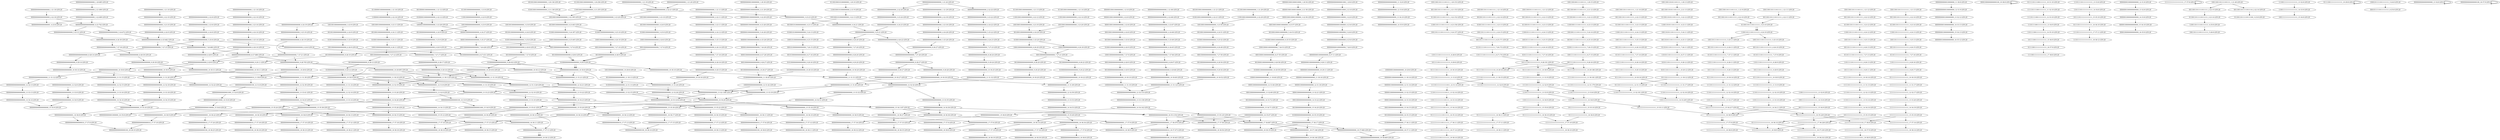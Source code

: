 digraph G {
    "00010000000000000000_7-27:8-LEN:20" -> "00100000000000000000_8-28:8-LEN:20";
    "00000000000000000000_12-33:8-LEN:20" -> "00000000000000000000_13-34:10-LEN:20";
    "00000000000000000000_14-34:23-LEN:20" -> "00000000000000000000_15-35:22-LEN:20";
    "10111111111111111111_15-35:15-LEN:20" -> "01111111111111111111_16-36:14-LEN:20";
    "01100100000000000000_1-21:8-LEN:20" -> "11001000000000000000_2-22:9-LEN:20";
    "11111111111111111111_14-34:19-LEN:20" -> "11111111111111111111_15-35:19-LEN:20";
    "00000000000000000000_1-21:18-LEN:20" -> "00000000000000000000_2-22:18-LEN:20";
    "00000000000000000000_15-35:125-LEN:20" -> "00000000000000000000_17-37:56-LEN:20";
    "00000000000000000000_15-35:125-LEN:20" -> "00000000000000000001_17-36:476-LEN:20";
    "00000000000000000000_15-35:125-LEN:20" -> "00000000000000000000_17-36:807-LEN:20";
    "00000000000000000000_6-26:65-LEN:20" -> "00000000000000000000_7-27:66-LEN:20";
    "00000000001000000000_13-32:12-LEN:20" -> "00000000010000000000_14-33:13-LEN:20";
    "00001000000000000100_19-38:8-LEN:20" -> "00001000000000000100_19-38:8-LEN:20";
    "10011111111111111111_14-33:8-LEN:20" -> "00111111111111111111_15-34:9-LEN:20";
    "00000000000000000000_13-33:9-LEN:20" -> "00000000000000000000_14-34:9-LEN:20";
    "00000000000000000001_16-36:8-LEN:20" -> "00000000000000000010_17-37:9-LEN:20";
    "01000100000000000000_5-25:52-LEN:20" -> "10001000000000000000_6-26:49-LEN:20";
    "11000001000000000000_2-22:16-LEN:20" -> "10000010000000000000_3-23:28-LEN:20";
    "00000000000000000000_12-32:32-LEN:20" -> "00000000000000000000_13-33:32-LEN:20";
    "00000000000000000001_16-36:9-LEN:20" -> "00000000000000000010_17-37:10-LEN:20";
    "10000000000000000000_10-30:10-LEN:20" -> "00000000000000000000_11-31:31-LEN:20";
    "01111101111111111111_10-30:10-LEN:20" -> "11111011111111111111_11-31:8-LEN:20";
    "00000000000000000000_2-22:21-LEN:20" -> "00000000000000000000_3-23:23-LEN:20";
    "10000000000000000000_10-29:434-LEN:20" -> "00000000000000000000_11-30:1125-LEN:20";
    "10000000000000000000_10-29:434-LEN:20" -> "00000000000000000000_11-31:19-LEN:20";
    "00100000000000000000_8-28:8-LEN:20" -> "01000000000000000000_9-29:9-LEN:20";
    "00000000000000000000_6-26:23-LEN:20" -> "00000000000000000000_7-27:23-LEN:20";
    "00000100010000100000_2-21:56-LEN:20" -> "00001000100001000000_3-22:56-LEN:20";
    "01101111011111111111_7-27:14-LEN:20" -> "11011110111111111111_8-28:14-LEN:20";
    "00000000000000000000_14-34:31-LEN:20" -> "00000000000000000000_15-35:30-LEN:20";
    "00000000000000000010_17-37:13-LEN:20" -> "00000000000000000100_18-38:14-LEN:20";
    "01111101111111111110_10-29:16-LEN:20" -> "11111011111111111101_11-30:15-LEN:20";
    "11110111100111111111_12-33:10-LEN:20" -> "11101111001111111111_13-34:9-LEN:20";
    "01000100000000000000_5-25:10-LEN:20" -> "10001000000000000000_6-26:10-LEN:20";
    "00000000000000000000_5-25:21-LEN:20" -> "00000000000000000000_6-26:20-LEN:20";
    "11001101111011111111_4-24:13-LEN:20" -> "10011011110111111111_5-25:13-LEN:20";
    "01100100111110111111_3-22:12-LEN:20" -> "11001001111101111111_4-23:13-LEN:20";
    "00000000000000000000_17-37:12-LEN:20" -> "00000000000000000000_18-38:13-LEN:20";
    "00000000000010000000_11-30:8-LEN:20" -> "00000000000100000000_12-31:9-LEN:20";
    "00000010001000010000_1-20:54-LEN:20" -> "00000100010000100000_2-21:56-LEN:20";
    "00000000000000000010_17-37:12-LEN:20" -> "00000000000000000100_18-38:11-LEN:20";
    "00000000000000000000_6-26:22-LEN:20" -> "00000000000000000000_7-27:26-LEN:20";
    "00000000000000000000_4-23:702-LEN:20" -> "00000000000000000000_5-24:672-LEN:20";
    "00000000000000000000_4-23:702-LEN:20" -> "00000000000000000000_5-25:31-LEN:20";
    "01000101000000000000_5-24:13-LEN:20" -> "10001010000000000000_6-25:15-LEN:20";
    "00000000000000000000_13-34:10-LEN:20" -> "00000000000000000000_14-35:9-LEN:20";
    "00000000000000000100_12-31:8-LEN:20" -> "00000000000000001000_13-32:8-LEN:20";
    "01001000000000000000_5-25:9-LEN:20" -> "10010000000000000000_6-26:9-LEN:20";
    "10001000010000000000_7-26:53-LEN:20" -> "00010000100000000000_8-27:55-LEN:20";
    "00000000000000000000_5-25:21-LEN:20" -> "00000000000000000000_6-26:22-LEN:20";
    "00000000000000000000_10-30:69-LEN:20" -> "00000000000000000000_11-31:123-LEN:20";
    "10011001101111101111_1-20:153-LEN:20" -> "00110011011111011111_2-21:153-LEN:20";
    "11101111111111110111_13-32:14-LEN:20" -> "11011111111111101111_14-33:14-LEN:20";
    "01111101111111111111_10-30:9-LEN:20" -> "11111011111111111111_11-31:9-LEN:20";
    "10001000000000000000_6-26:49-LEN:20" -> "00010000000000000000_7-27:50-LEN:20";
    "00000000000000100000_3-22:8-LEN:20" -> "00000000000001000000_4-23:8-LEN:20";
    "10000000000000000000_10-30:9-LEN:20" -> "00000000000000000000_12-32:19-LEN:20";
    "10000000000000000000_10-30:9-LEN:20" -> "00000000000000000000_12-31:1120-LEN:20";
    "10000000000000000000_10-30:9-LEN:20" -> "00000000000000000001_12-31:8-LEN:20";
    "00000000000000000000_15-35:38-LEN:20" -> "00000000000000000000_16-36:15-LEN:20";
    "00000000000000000000_15-35:38-LEN:20" -> "00000000000000000001_16-36:22-LEN:20";
    "00100111110111111111_6-25:14-LEN:20" -> "01001111101111111111_7-26:15-LEN:20";
    "10000000100000000000_10-29:8-LEN:20" -> "00000001000000000000_11-30:14-LEN:20";
    "11101111111111111111_12-32:10-LEN:20" -> "11011111111111111111_13-33:10-LEN:20";
    "00000000000000000000_6-26:30-LEN:20" -> "00000000000000000000_7-27:30-LEN:20";
    "00000000000000000000_2-22:30-LEN:20" -> "00000000000000000000_3-23:30-LEN:20";
    "00000000000000000000_16-36:12-LEN:20" -> "00000000000000000000_17-37:11-LEN:20";
    "10011011111011111111_5-25:13-LEN:20" -> "00110111110111111111_6-26:13-LEN:20";
    "10111101111111111111_15-35:10-LEN:20" -> "01111011111111111111_16-36:10-LEN:20";
    "11011111111111111111_14-33:205-LEN:20" -> "10111111111111111111_15-34:217-LEN:20";
    "11011111011111111111_8-28:8-LEN:20" -> "10111110111111111111_9-29:8-LEN:20";
    "01000000000000000000_15-34:71-LEN:20" -> "10000000000000000000_16-35:67-LEN:20";
    "00000000000000000000_14-33:1214-LEN:20" -> "00000000000000000000_15-34:1187-LEN:20";
    "00000000000000000000_14-33:1214-LEN:20" -> "00000000000000000000_15-35:41-LEN:20";
    "00000000100000000000_9-28:11-LEN:20" -> "00000001000000000000_10-29:11-LEN:20";
    "00000000000000000000_10-30:16-LEN:20" -> "00000000000000000000_11-31:24-LEN:20";
    "01000000000000000000_11-30:45-LEN:20" -> "10000000000000000000_12-31:42-LEN:20";
    "00000000000000000000_8-28:24-LEN:20" -> "00000000000000000000_9-29:24-LEN:20";
    "00000000000000000000_3-22:689-LEN:20" -> "00000000000000000000_4-23:702-LEN:20";
    "00000000000000000000_3-22:689-LEN:20" -> "00000000000000000001_4-23:8-LEN:20";
    "00100000000000000000_11-30:13-LEN:20" -> "01000000000000000000_12-31:13-LEN:20";
    "00010100000000000000_7-26:15-LEN:20" -> "00101000000000000000_8-27:16-LEN:20";
    "10000000000000000000_10-30:9-LEN:20" -> "00000000000000000000_11-31:14-LEN:20";
    "00010000000000000000_7-27:50-LEN:20" -> "00100000000000000000_8-28:54-LEN:20";
    "00000100010000000000_2-22:8-LEN:20" -> "00001000100000000000_3-23:8-LEN:20";
    "00000000100000000000_4-23:28-LEN:20" -> "00000001000000000000_5-24:28-LEN:20";
    "00000000000000010000_14-33:8-LEN:20" -> "00000000000000100000_15-34:8-LEN:20";
    "00000000000000000000_10-30:8-LEN:20" -> "00000000000000000000_11-31:12-LEN:20";
    "10010001000000000000_3-23:19-LEN:20" -> "00100010000000000000_4-24:20-LEN:20";
    "00110111111111111111_6-26:15-LEN:20" -> "01101111111111111111_7-27:16-LEN:20";
    "11111111111111111111_17-37:10-LEN:20" -> "11111111111111111111_18-38:10-LEN:20";
    "01111001111111111111_16-37:9-LEN:20" -> "11110011111111111111_17-38:8-LEN:20";
    "01001101111101111111_3-23:13-LEN:20" -> "10011011111011111111_4-24:15-LEN:20";
    "10000000000000000000_10-30:52-LEN:20" -> "00000000000000000000_11-31:123-LEN:20";
    "10111110111111111111_9-28:191-LEN:20" -> "01111101111111111110_10-29:16-LEN:20";
    "10111110111111111111_9-28:191-LEN:20" -> "01111101111111111111_10-29:186-LEN:20";
    "10111110111111111111_9-28:191-LEN:20" -> "01111101111111111111_10-30:9-LEN:20";
    "00000000000000000010_17-37:8-LEN:20" -> "00000000000000000100_18-38:8-LEN:20";
    "00000000000000000000_13-33:16-LEN:20" -> "00000000000000000000_14-34:16-LEN:20";
    "00000000000000000001_15-36:8-LEN:20" -> "00000000000000000010_17-37:33-LEN:20";
    "00000000000000000000_15-35:24-LEN:20" -> "00000000000000000001_16-36:9-LEN:20";
    "00000000000000000000_15-35:24-LEN:20" -> "00000000000000000000_16-36:13-LEN:20";
    "11011111111111111111_8-28:16-LEN:20" -> "10111111111111111111_9-29:17-LEN:20";
    "00000000000000000000_5-24:672-LEN:20" -> "00000000000000000000_6-25:682-LEN:20";
    "10111111111111111111_15-35:11-LEN:20" -> "01111111111111111111_16-36:9-LEN:20";
    "00000000000000000000_5-25:69-LEN:20" -> "00000000000000000000_6-26:65-LEN:20";
    "00000001000000000000_10-29:11-LEN:20" -> "00000010000000000000_11-30:16-LEN:20";
    "00000000000000000000_9-29:15-LEN:20" -> "00000000000000000000_10-30:16-LEN:20";
    "00000000000000000000_10-30:8-LEN:20" -> "00000000000000000000_11-31:15-LEN:20";
    "00000000000000000000_8-28:20-LEN:20" -> "00000000000000000000_9-29:20-LEN:20";
    "11111111111101111111_17-36:11-LEN:20" -> "11111111111011111111_18-37:14-LEN:20";
    "00100010000000000000_4-24:11-LEN:20" -> "01000100000000000000_5-25:11-LEN:20";
    "00000000000000000000_13-33:23-LEN:20" -> "00000000000000000000_14-34:26-LEN:20";
    "01001000000000000000_5-25:8-LEN:20" -> "10010000000000000000_6-26:8-LEN:20";
    "01000000000000000000_12-31:13-LEN:20" -> "10000000000000000000_13-32:15-LEN:20";
    "10111101111111111111_9-29:13-LEN:20" -> "01111011111111111111_10-30:14-LEN:20";
    "00100001000000000000_9-28:58-LEN:20" -> "01000010000000000000_10-29:59-LEN:20";
    "00000000000000000000_2-22:24-LEN:20" -> "00000000000000000000_3-23:24-LEN:20";
    "00000000010000000000_14-33:13-LEN:20" -> "00000000100000000000_15-34:13-LEN:20";
    "00110111101111111111_6-26:11-LEN:20" -> "01101111011111111111_7-27:11-LEN:20";
    "11110111111111111111_17-37:11-LEN:20" -> "11101111111111111111_18-38:12-LEN:20";
    "00000000000000000000_4-24:12-LEN:20" -> "00000000000000000000_5-25:13-LEN:20";
    "00000000000000000000_1-21:19-LEN:20" -> "00000000000000000000_2-22:21-LEN:20";
    "00000000000000000010_17-37:33-LEN:20" -> "00000000000000000100_18-38:35-LEN:20";
    "00000010000000000000_11-30:16-LEN:20" -> "00000100000000000000_12-31:18-LEN:20";
    "00000000000000000000_16-36:10-LEN:20" -> "00000000000000000000_17-37:12-LEN:20";
    "11010111011111111111_8-27:11-LEN:20" -> "10101110111111111111_9-28:12-LEN:20";
    "01111011111111111111_10-30:9-LEN:20" -> "11110111111111111111_11-31:9-LEN:20";
    "00110011011111011111_2-22:12-LEN:20" -> "01100110111110111111_3-23:12-LEN:20";
    "11011111111111111111_13-33:17-LEN:20" -> "10111111111111111111_15-34:217-LEN:20";
    "11001001111101111111_4-23:13-LEN:20" -> "10010011111011111111_5-24:14-LEN:20";
    "00000000000000000000_2-22:21-LEN:20" -> "00000000000000000000_3-23:20-LEN:20";
    "00010000000000000000_7-26:428-LEN:20" -> "00100000000000000000_8-28:10-LEN:20";
    "00010000000000000000_7-26:428-LEN:20" -> "00100000000000000000_8-27:431-LEN:20";
    "00000000000000000000_15-35:26-LEN:20" -> "00000000000000000000_16-36:15-LEN:20";
    "00000000000000000000_1-21:29-LEN:20" -> "00000000000000000000_2-22:30-LEN:20";
    "10010001000000000000_3-23:10-LEN:20" -> "00100010000000000000_4-24:9-LEN:20";
    "00000000000100000000_6-25:8-LEN:20" -> "00000000001000000000_7-26:9-LEN:20";
    "00010000000000000000_13-32:69-LEN:20" -> "00100000000000000000_14-33:72-LEN:20";
    "00101000000000000000_8-27:16-LEN:20" -> "01010000000000000000_9-28:16-LEN:20";
    "00000000000000000000_3-23:20-LEN:20" -> "00000000000000000000_4-24:19-LEN:20";
    "00000000000000000001_16-36:18-LEN:20" -> "00000000000000000010_17-37:18-LEN:20";
    "00000000000000000000_8-28:27-LEN:20" -> "00000000000000000000_9-29:28-LEN:20";
    "00000000000000000000_6-26:16-LEN:20" -> "00000000000000000000_8-27:688-LEN:20";
    "00000000000000000000_6-26:16-LEN:20" -> "00000000000000000000_8-28:9-LEN:20";
    "01000000000000000000_17-36:11-LEN:20" -> "10000000000000000000_18-37:11-LEN:20";
    "00000100000000000000_7-26:28-LEN:20" -> "00001000000000000000_8-27:28-LEN:20";
    "11110111111111111111_12-32:9-LEN:20" -> "11101111111111111111_13-33:8-LEN:20";
    "00000000000000000000_8-28:67-LEN:20" -> "00000000000000000000_9-29:68-LEN:20";
    "00000000000000000000_15-35:16-LEN:20" -> "00000000000000000001_16-36:8-LEN:20";
    "11111111111111111111_13-33:20-LEN:20" -> "11111111111111111111_14-34:19-LEN:20";
    "00000000000000000001_16-36:12-LEN:20" -> "00000000000000000010_17-37:13-LEN:20";
    "00000000000000000000_15-34:1187-LEN:20" -> "00000000000000000001_16-36:27-LEN:20";
    "00000000000000000000_15-34:1187-LEN:20" -> "00000000000000000000_16-36:36-LEN:20";
    "00000000000000000000_15-34:1187-LEN:20" -> "00000000000000000000_16-35:1154-LEN:20";
    "00000000000000000000_2-22:22-LEN:20" -> "00000000000000000000_3-23:22-LEN:20";
    "00000000000000000000_12-32:19-LEN:20" -> "00000000000000000000_13-33:26-LEN:20";
    "11001101111101111111_4-23:156-LEN:20" -> "10011011111011111111_5-24:157-LEN:20";
    "01101111111111111111_7-27:16-LEN:20" -> "11011111111111111111_8-28:16-LEN:20";
    "00100000100000000000_1-21:12-LEN:20" -> "01000001000000000000_2-22:12-LEN:20";
    "00100010000000000000_4-23:403-LEN:20" -> "01000100000000000000_5-25:10-LEN:20";
    "00100010000000000000_4-23:403-LEN:20" -> "01000100000000000000_5-24:397-LEN:20";
    "11011111111111111111_14-34:8-LEN:20" -> "10111111111111111111_15-35:11-LEN:20";
    "00000000000000000000_7-27:30-LEN:20" -> "00000000000000000000_8-28:30-LEN:20";
    "11110111111111111011_12-31:14-LEN:20" -> "11101111111111110111_13-32:14-LEN:20";
    "10010011011111011111_1-21:14-LEN:20" -> "00100110111110111111_2-22:14-LEN:20";
    "01000100000000000000_5-25:11-LEN:20" -> "10001000000000000000_6-26:11-LEN:20";
    "11001101011101111111_4-23:11-LEN:20" -> "10011010111011111111_5-24:11-LEN:20";
    "00000000000000000000_14-34:23-LEN:20" -> "00000000000000000000_15-35:20-LEN:20";
    "01101111101111111111_7-27:13-LEN:20" -> "11011111011111111111_8-28:13-LEN:20";
    "00000000000000010000_2-21:8-LEN:20" -> "00000000000000100000_3-22:8-LEN:20";
    "00000000000000000000_9-29:68-LEN:20" -> "00000000000000000000_10-30:69-LEN:20";
    "00000000000000000000_9-29:28-LEN:20" -> "00000000000000000000_10-30:30-LEN:20";
    "00000000000000000000_11-31:12-LEN:20" -> "00000000000000000000_12-32:13-LEN:20";
    "00000000000000000000_2-22:18-LEN:20" -> "00000000000000000000_4-23:702-LEN:20";
    "00000000000000000000_2-22:18-LEN:20" -> "00000000000000000001_4-23:8-LEN:20";
    "00000000000000000000_13-33:53-LEN:20" -> "00000000000000000000_14-34:53-LEN:20";
    "11111011111111111101_11-30:15-LEN:20" -> "11110111111111111011_12-31:14-LEN:20";
    "01011101111111111111_10-29:12-LEN:20" -> "10111011111111111111_11-30:12-LEN:20";
    "00000000000000000000_14-34:36-LEN:20" -> "00000000000000000001_16-36:27-LEN:20";
    "00000000000000000000_14-34:36-LEN:20" -> "00000000000000000000_16-36:36-LEN:20";
    "00000000000000000000_14-34:36-LEN:20" -> "00000000000000000000_16-35:1154-LEN:20";
    "11101111001111111111_13-34:9-LEN:20" -> "11011110011111111111_14-35:10-LEN:20";
    "00010001000010000000_4-23:57-LEN:20" -> "00100010000100000000_5-24:53-LEN:20";
    "00000000000000000000_7-27:15-LEN:20" -> "00000000000000000000_8-28:14-LEN:20";
    "10010001000000000000_3-23:50-LEN:20" -> "00100010000000000000_4-24:51-LEN:20";
    "00100100010000000000_1-21:21-LEN:20" -> "01001000100000000000_2-22:21-LEN:20";
    "11111011111111111111_11-31:13-LEN:20" -> "11110111111111111111_12-32:13-LEN:20";
    "10000000000000000000_16-35:67-LEN:20" -> "00000000000000000000_17-37:56-LEN:20";
    "10000000000000000000_16-35:67-LEN:20" -> "00000000000000000001_17-36:476-LEN:20";
    "10000000000000000000_16-35:67-LEN:20" -> "00000000000000000000_17-36:807-LEN:20";
    "11111111111111111111_17-37:11-LEN:20" -> "11111111111111111111_18-38:11-LEN:20";
    "11001101111011111111_4-24:10-LEN:20" -> "10011011110111111111_5-25:10-LEN:20";
    "01000000000000000000_9-29:54-LEN:20" -> "10000000000000000000_10-30:52-LEN:20";
    "01111111111111111111_16-36:8-LEN:20" -> "11111111111111111111_17-37:10-LEN:20";
    "00000000000000000000_11-31:45-LEN:20" -> "00000000000000000000_13-33:19-LEN:20";
    "00000000000000000000_11-31:45-LEN:20" -> "00000000000000000000_13-32:1186-LEN:20";
    "10000000000000000000_18-37:11-LEN:20" -> "00000000000000000000_19-38:669-LEN:20";
    "00000000000000000000_7-27:16-LEN:20" -> "00000000000000000000_8-28:16-LEN:20";
    "00000000000000000000_1-21:10-LEN:20" -> "00000000000000000000_2-22:10-LEN:20";
    "00000000000000000000_8-27:688-LEN:20" -> "00000000000000000000_9-28:705-LEN:20";
    "00000000000000000000_8-27:688-LEN:20" -> "00000000000000000000_9-29:9-LEN:20";
    "00000000000000000000_14-34:26-LEN:20" -> "00000000000000000000_15-35:26-LEN:20";
    "10000000000000000000_10-30:8-LEN:20" -> "00000000000000000000_11-31:39-LEN:20";
    "11011110011111111111_14-35:10-LEN:20" -> "10111100111111111111_15-36:9-LEN:20";
    "00000000000000000000_11-30:1125-LEN:20" -> "00000000000000000000_12-32:19-LEN:20";
    "00000000000000000000_11-30:1125-LEN:20" -> "00000000000000000000_12-31:1120-LEN:20";
    "00000000000000000000_11-30:1125-LEN:20" -> "00000000000000000001_12-31:8-LEN:20";
    "00100000000000000000_8-28:8-LEN:20" -> "01000000000000000000_9-29:9-LEN:20";
    "00000000000000000001_18-37:146-LEN:20" -> "00000000000000000010_19-38:146-LEN:20";
    "00000000000000000000_17-37:8-LEN:20" -> "00000000000000000000_18-38:8-LEN:20";
    "00000000000000000000_6-25:682-LEN:20" -> "00000000000000000000_7-27:15-LEN:20";
    "00000000000000000000_6-25:682-LEN:20" -> "00000000000000000000_7-26:680-LEN:20";
    "00000001000000000000_11-30:14-LEN:20" -> "00000010000000000000_12-31:14-LEN:20";
    "00000000000000000000_17-37:18-LEN:20" -> "00000000000000000000_18-38:18-LEN:20";
    "00000000000000000000_11-31:32-LEN:20" -> "00000000000000000000_12-32:32-LEN:20";
    "11011111011111111111_8-27:174-LEN:20" -> "10111110111111111111_9-28:191-LEN:20";
    "00000000000000000010_17-37:15-LEN:20" -> "00000000000000000100_18-38:14-LEN:20";
    "01000000000000000000_9-29:9-LEN:20" -> "10000000000000000000_10-30:8-LEN:20";
    "11101111111111111111_13-33:9-LEN:20" -> "11011111111111111111_14-34:9-LEN:20";
    "01111111111111111111_16-36:10-LEN:20" -> "11111111111111111111_17-37:10-LEN:20";
    "11001000100000000000_2-22:14-LEN:20" -> "10010001000000000000_3-23:20-LEN:20";
    "00000000000000000000_8-28:30-LEN:20" -> "00000000000000000000_9-29:30-LEN:20";
    "00000001000000000000_13-32:8-LEN:20" -> "00000010000000000000_14-33:8-LEN:20";
    "10011011110111111111_5-25:10-LEN:20" -> "00110111101111111111_6-26:10-LEN:20";
    "00000000000000000000_7-27:66-LEN:20" -> "00000000000000000000_8-28:67-LEN:20";
    "01000100000000000000_5-25:9-LEN:20" -> "10001000000000000000_6-26:8-LEN:20";
    "10001000000000000000_7-27:9-LEN:20" -> "00010000000000000000_8-28:9-LEN:20";
    "01000000000000000000_9-29:20-LEN:20" -> "10000000000000000000_10-30:20-LEN:20";
    "00000000000000000000_11-31:49-LEN:20" -> "00000000000000000000_12-32:50-LEN:20";
    "00000000000000000000_4-24:21-LEN:20" -> "00000000000000000000_5-25:21-LEN:20";
    "01101111101111111111_7-26:172-LEN:20" -> "11011111011111111111_8-27:174-LEN:20";
    "01111111111111111111_10-30:19-LEN:20" -> "11111111111111111111_11-31:17-LEN:20";
    "11111111111111111111_18-37:230-LEN:20" -> "11111111111111111111_19-38:232-LEN:20";
    "10001000000000000000_6-26:18-LEN:20" -> "00010000000000000000_7-27:21-LEN:20";
    "11110111111111111111_11-31:9-LEN:20" -> "11101111111111111111_12-32:10-LEN:20";
    "00000000000000000000_12-32:13-LEN:20" -> "00000000000000000000_13-33:13-LEN:20";
    "00000000000000000000_15-35:49-LEN:20" -> "00000000000000000000_16-36:34-LEN:20";
    "00000000000000000000_15-35:49-LEN:20" -> "00000000000000000001_16-36:14-LEN:20";
    "00000000000000000001_16-36:27-LEN:20" -> "00000000000000000010_17-37:33-LEN:20";
    "10011011110111111111_5-25:11-LEN:20" -> "00110111101111111111_6-26:11-LEN:20";
    "10011011111111111111_5-25:13-LEN:20" -> "00110111111111111111_6-26:15-LEN:20";
    "00000000000000000000_9-29:24-LEN:20" -> "00000000000000000000_10-30:25-LEN:20";
    "11001000101000000000_2-21:9-LEN:20" -> "10010001010000000000_3-22:13-LEN:20";
    "00000000000000000000_14-34:26-LEN:20" -> "00000000000000000000_15-35:24-LEN:20";
    "00000000000000000000_17-37:32-LEN:20" -> "00000000000000000000_18-38:30-LEN:20";
    "01001111101111111111_7-26:15-LEN:20" -> "10011111011111111111_8-27:15-LEN:20";
    "10000010000000000000_3-23:28-LEN:20" -> "00000100000000000000_4-24:27-LEN:20";
    "00110111101111111111_6-26:14-LEN:20" -> "01101111011111111111_7-27:14-LEN:20";
    "00110011011110111111_2-22:10-LEN:20" -> "01100110111101111111_3-23:10-LEN:20";
    "00000000000000000000_16-36:15-LEN:20" -> "00000000000000000000_17-37:18-LEN:20";
    "01100100010000000000_1-21:29-LEN:20" -> "11001000100000000000_2-22:29-LEN:20";
    "00001000000000000000_5-25:27-LEN:20" -> "00010000000000000000_7-26:428-LEN:20";
    "00001000000000000000_5-25:27-LEN:20" -> "00010000000000000000_7-27:8-LEN:20";
    "00000000000000000000_17-37:21-LEN:20" -> "00000000000000000000_18-38:21-LEN:20";
    "00000000000000000000_12-32:18-LEN:20" -> "00000000000000000000_13-33:18-LEN:20";
    "00000000000000000000_15-35:22-LEN:20" -> "00000000000000000000_16-36:10-LEN:20";
    "00000000000000000000_15-35:22-LEN:20" -> "00000000000000000001_16-36:11-LEN:20";
    "00000000000000000001_16-36:10-LEN:20" -> "00000000000000000010_17-37:12-LEN:20";
    "00010000000000000000_7-27:21-LEN:20" -> "00100000000000000000_8-28:22-LEN:20";
    "00000000000000000000_3-23:24-LEN:20" -> "00000000000000000000_4-24:23-LEN:20";
    "11110111111111111111_12-32:9-LEN:20" -> "11101111111111111111_13-33:9-LEN:20";
    "00100010000000000000_4-24:9-LEN:20" -> "01000100000000000000_5-25:9-LEN:20";
    "00010000000000000000_8-28:9-LEN:20" -> "00100000000000000000_9-29:9-LEN:20";
    "00000000000000000000_8-28:17-LEN:20" -> "00000000000000000000_9-29:16-LEN:20";
    "00000000000000001000_1-20:8-LEN:20" -> "00000000000000010000_2-21:8-LEN:20";
    "00000010000000000000_6-25:28-LEN:20" -> "00000100000000000000_7-26:28-LEN:20";
    "00000000000000000000_1-21:11-LEN:20" -> "00000000000000000000_2-22:11-LEN:20";
    "10011001101111011111_1-21:11-LEN:20" -> "00110011011110111111_2-22:11-LEN:20";
    "00000000000000000010_13-32:9-LEN:20" -> "00000000000000000100_14-33:9-LEN:20";
    "01000000000000000000_9-29:11-LEN:20" -> "10000000000000000000_10-30:11-LEN:20";
    "00000000000000000000_10-30:31-LEN:20" -> "00000000000000000000_11-31:39-LEN:20";
    "00100000000000000000_16-35:15-LEN:20" -> "01000000000000000000_17-36:11-LEN:20";
    "11110111111111111111_12-32:8-LEN:20" -> "11101111111111111111_13-33:9-LEN:20";
    "10001000000000000000_6-26:20-LEN:20" -> "00010000000000000000_7-27:21-LEN:20";
    "00000000000000000000_4-24:23-LEN:20" -> "00000000000000000000_5-25:21-LEN:20";
    "00000000000000000000_1-21:16-LEN:20" -> "00000000000000000000_2-22:16-LEN:20";
    "11001000100000000000_2-22:29-LEN:20" -> "10010001000000000000_3-23:50-LEN:20";
    "10101110111111111111_9-28:12-LEN:20" -> "01011101111111111111_10-29:12-LEN:20";
    "00000100000000000000_15-34:10-LEN:20" -> "00001000000000000000_16-35:9-LEN:20";
    "00000000000000000000_4-24:8-LEN:20" -> "00000000000000000000_5-25:8-LEN:20";
    "10001000000000000000_6-25:405-LEN:20" -> "00010000000000000000_7-26:428-LEN:20";
    "10001000000000000000_6-25:405-LEN:20" -> "00010000000000000000_7-27:8-LEN:20";
    "11111111111011111111_18-37:14-LEN:20" -> "11111111110111111111_19-38:14-LEN:20";
    "10011001101111111111_1-21:13-LEN:20" -> "00110011011111111111_2-22:14-LEN:20";
    "00000000000000000000_15-35:30-LEN:20" -> "00000000000000000000_16-36:14-LEN:20";
    "00000000000000000000_15-35:30-LEN:20" -> "00000000000000000001_16-36:17-LEN:20";
    "01011111011111111111_7-27:16-LEN:20" -> "10111110111111111111_9-28:191-LEN:20";
    "00010000000000000000_14-33:22-LEN:20" -> "00100000000000000000_15-34:20-LEN:20";
    "00000000000000000000_8-28:14-LEN:20" -> "00000000000000000000_9-29:14-LEN:20";
    "10000000000000000000_11-30:10-LEN:20" -> "00000000000000000000_12-32:19-LEN:20";
    "10000000000000000000_11-30:10-LEN:20" -> "00000000000000000000_12-31:1120-LEN:20";
    "10000000000000000000_11-30:10-LEN:20" -> "00000000000000000001_12-31:8-LEN:20";
    "00000000000000000000_12-32:10-LEN:20" -> "00000000000000000000_13-33:10-LEN:20";
    "00000000000000000000_14-34:20-LEN:20" -> "00000000000000000000_15-35:18-LEN:20";
    "01111101111111111111_10-29:186-LEN:20" -> "11111011111111111111_11-30:181-LEN:20";
    "11111111111111111111_17-37:9-LEN:20" -> "11111111111111111111_18-38:8-LEN:20";
    "11111111111111111111_17-37:8-LEN:20" -> "11111111111111111111_17-37:8-LEN:20";
    "00000000000000000000_15-35:20-LEN:20" -> "00000000000000000000_16-36:12-LEN:20";
    "00111111111111111111_15-34:9-LEN:20" -> "01111111111111111111_16-35:229-LEN:20";
    "00111111111111111111_15-34:9-LEN:20" -> "01111111111111111111_16-36:9-LEN:20";
    "10011001001111101111_1-20:15-LEN:20" -> "00110010011111011111_2-21:12-LEN:20";
    "10011001101111011111_1-21:14-LEN:20" -> "00110011011110111111_2-22:13-LEN:20";
    "00000000000010000000_5-24:8-LEN:20" -> "00000000000100000000_6-25:8-LEN:20";
    "00000000000000000000_12-32:15-LEN:20" -> "00000000000000000000_13-33:16-LEN:20";
    "01101011101111111111_7-26:11-LEN:20" -> "11010111011111111111_8-27:11-LEN:20";
    "01111111111111111111_16-35:229-LEN:20" -> "11111111111111111110_17-36:8-LEN:20";
    "01111111111111111111_16-35:229-LEN:20" -> "11111111111111111111_17-37:14-LEN:20";
    "01111111111111111111_16-35:229-LEN:20" -> "11111111111111111111_17-36:226-LEN:20";
    "01000000000000000000_10-30:10-LEN:20" -> "10000000000000000000_11-31:10-LEN:20";
    "10111111111111111111_15-34:217-LEN:20" -> "01111111111111111111_16-35:229-LEN:20";
    "10111111111111111111_15-34:217-LEN:20" -> "01111111111111111111_16-36:9-LEN:20";
    "11011110111111111111_8-28:14-LEN:20" -> "10111101111111111111_9-29:14-LEN:20";
    "11111111111111111110_17-36:8-LEN:20" -> "11111111111111111101_18-37:9-LEN:20";
    "00000000000000000000_5-25:8-LEN:20" -> "00000000000000000000_7-27:15-LEN:20";
    "00000000000000000000_5-25:8-LEN:20" -> "00000000000000000000_7-26:680-LEN:20";
    "00000000000000000000_16-36:14-LEN:20" -> "00000000000000000000_17-37:15-LEN:20";
    "00000000000000000000_6-26:19-LEN:20" -> "00000000000000000000_7-27:21-LEN:20";
    "00110111110111111111_6-25:171-LEN:20" -> "01101111101111111111_7-26:172-LEN:20";
    "00010000000000000000_15-34:15-LEN:20" -> "00100000000000000000_16-35:15-LEN:20";
    "00000000000000000000_10-30:9-LEN:20" -> "00000000000000000000_11-31:20-LEN:20";
    "11101111011111111111_13-33:8-LEN:20" -> "11011110111111111111_14-34:8-LEN:20";
    "11110111111111111111_11-31:17-LEN:20" -> "11101111111111111111_12-32:16-LEN:20";
    "01100101111101111111_3-23:13-LEN:20" -> "11001011111011111111_4-24:13-LEN:20";
    "00000000000000000000_8-28:9-LEN:20" -> "00000000000000000000_9-29:9-LEN:20";
    "00100000000000000000_7-27:9-LEN:20" -> "01000000000000000000_9-28:432-LEN:20";
    "10111111111111111111_15-35:10-LEN:20" -> "01111111111111111111_16-36:8-LEN:20";
    "00000000000000000000_5-25:22-LEN:20" -> "00000000000000000000_6-26:23-LEN:20";
    "01101111011111111111_7-27:11-LEN:20" -> "11011110111111111111_8-28:11-LEN:20";
    "00000000000000000000_1-20:685-LEN:20" -> "00000000000000000000_2-21:690-LEN:20";
    "10010001000000000000_3-23:11-LEN:20" -> "00100010000000000000_4-24:11-LEN:20";
    "11111011111111111111_11-31:8-LEN:20" -> "11110111111111111111_12-32:8-LEN:20";
    "00110011011110111111_2-22:13-LEN:20" -> "01100110111101111111_3-23:13-LEN:20";
    "11101111111111111111_13-33:9-LEN:20" -> "11011111111111111111_14-34:8-LEN:20";
    "00000000000000000000_2-21:690-LEN:20" -> "00000000000000000000_3-22:689-LEN:20";
    "00101111101111111111_6-26:16-LEN:20" -> "01011111011111111111_7-27:16-LEN:20";
    "00000000000000000000_16-36:11-LEN:20" -> "00000000000000000000_17-37:11-LEN:20";
    "00000000000000000000_11-31:20-LEN:20" -> "00000000000000000000_12-32:18-LEN:20";
    "00000000000000000000_16-36:34-LEN:20" -> "00000000000000000000_17-37:32-LEN:20";
    "00000000000000000000_16-36:34-LEN:20" -> "00000000000000000001_17-37:8-LEN:20";
    "00000000000000000000_3-23:11-LEN:20" -> "00000000000000000000_4-24:12-LEN:20";
    "10011001101111011111_1-21:9-LEN:20" -> "00110011011110111111_2-22:10-LEN:20";
    "11001101111011111111_4-24:10-LEN:20" -> "10011011110111111111_5-25:11-LEN:20";
    "11011111111111101111_14-33:14-LEN:20" -> "10111111111111011111_15-34:14-LEN:20";
    "11111111111111111111_17-37:9-LEN:20" -> "11111111111111111111_18-38:9-LEN:20";
    "00000000000000000000_17-37:10-LEN:20" -> "00000000000000000000_18-38:10-LEN:20";
    "00000000000000000000_11-31:123-LEN:20" -> "00000000000000000000_12-32:133-LEN:20";
    "11001011111011111111_4-24:13-LEN:20" -> "10010111110111111111_5-25:15-LEN:20";
    "00000000000000000000_2-22:10-LEN:20" -> "00000000000000000000_3-23:10-LEN:20";
    "10010001000000000000_3-23:20-LEN:20" -> "00100010000000000000_4-24:20-LEN:20";
    "00100000000000000000_4-24:9-LEN:20" -> "01000000000000000000_5-25:9-LEN:20";
    "00000100000000000000_12-31:18-LEN:20" -> "00001000000000000000_13-32:21-LEN:20";
    "00000000000000000000_17-37:15-LEN:20" -> "00000000000000000000_18-38:15-LEN:20";
    "01100110111110111111_3-23:12-LEN:20" -> "11001101111101111111_4-24:12-LEN:20";
    "00000000000000000000_9-29:30-LEN:20" -> "00000000000000000000_10-30:31-LEN:20";
    "00000000000000000010_17-37:18-LEN:20" -> "00000000000000000100_18-38:18-LEN:20";
    "00000000000000000010_17-37:19-LEN:20" -> "00000000000000000100_18-38:19-LEN:20";
    "11110111111111111111_11-31:12-LEN:20" -> "11101111111111111111_12-32:14-LEN:20";
    "00000000000000000100_14-33:9-LEN:20" -> "00000000000000001000_15-34:9-LEN:20";
    "00000000000000000000_9-29:27-LEN:20" -> "00000000000000000000_10-30:27-LEN:20";
    "00000000000000000010_17-37:10-LEN:20" -> "00000000000000000100_18-38:10-LEN:20";
    "00000000000000000000_13-33:19-LEN:20" -> "00000000000000000000_14-34:20-LEN:20";
    "00000000000000000000_3-23:30-LEN:20" -> "00000000000000000000_4-24:28-LEN:20";
    "00000000000000000000_12-32:133-LEN:20" -> "00000000000000000000_13-33:138-LEN:20";
    "00010000000000000000_7-27:21-LEN:20" -> "00100000000000000000_8-28:20-LEN:20";
    "00000100000000000000_13-32:15-LEN:20" -> "00001000000000000000_14-33:16-LEN:20";
    "00000000100000000000_15-34:13-LEN:20" -> "00000001000000000000_16-35:12-LEN:20";
    "00000000000000000000_10-29:695-LEN:20" -> "00000000000000000000_11-30:1125-LEN:20";
    "00000000000000000000_10-29:695-LEN:20" -> "00000000000000000000_11-31:19-LEN:20";
    "00000000000000000000_9-29:20-LEN:20" -> "00000000000000000000_10-30:20-LEN:20";
    "00000000010000000000_8-27:11-LEN:20" -> "00000000100000000000_9-28:11-LEN:20";
    "00000000000000000000_14-34:16-LEN:20" -> "00000000000000000000_15-35:16-LEN:20";
    "11011110111111111111_14-34:8-LEN:20" -> "10111101111111111111_15-35:10-LEN:20";
    "00001000100001000000_3-22:56-LEN:20" -> "00010001000010000000_4-23:57-LEN:20";
    "10111101111111111111_9-29:9-LEN:20" -> "01111011111111111111_10-30:9-LEN:20";
    "11111011111111111111_11-30:181-LEN:20" -> "11110111111111111111_12-31:179-LEN:20";
    "11101111111111111111_13-33:8-LEN:20" -> "11011111111111111111_14-34:8-LEN:20";
    "01000100001000000000_6-25:53-LEN:20" -> "10001000010000000000_7-26:53-LEN:20";
    "00000000000000000000_12-32:14-LEN:20" -> "00000000000000000000_13-33:14-LEN:20";
    "11011111111111111111_14-34:9-LEN:20" -> "10111111111111111111_15-35:8-LEN:20";
    "10111101111111111111_9-29:14-LEN:20" -> "01111011111111111111_10-30:16-LEN:20";
    "00110011011111011111_2-22:15-LEN:20" -> "01100110111110111111_3-23:14-LEN:20";
    "00000000000000000000_15-35:16-LEN:20" -> "00000000000000000000_16-36:8-LEN:20";
    "00000000000000000000_17-37:56-LEN:20" -> "00000000000000000000_18-38:56-LEN:20";
    "00000000000000000000_13-33:23-LEN:20" -> "00000000000000000000_14-34:23-LEN:20";
    "10010000000000000000_3-23:9-LEN:20" -> "00100000000000000000_4-24:9-LEN:20";
    "10011011111011111111_4-24:15-LEN:20" -> "00110111110111111111_6-25:171-LEN:20";
    "11011110111111111111_8-28:11-LEN:20" -> "10111101111111111111_9-29:13-LEN:20";
    "01000100000000000000_6-26:9-LEN:20" -> "10001000000000000000_7-27:9-LEN:20";
    "00000000000000000000_6-26:20-LEN:20" -> "00000000000000000000_7-27:20-LEN:20";
    "01010000000000000000_9-28:16-LEN:20" -> "10100000000000000000_10-29:16-LEN:20";
    "10000000000000000000_17-36:17-LEN:20" -> "00000000000000000001_18-37:146-LEN:20";
    "10000000000000000000_17-36:17-LEN:20" -> "00000000000000000000_18-38:19-LEN:20";
    "10000000000000000000_17-36:17-LEN:20" -> "00000000000000000000_18-37:666-LEN:20";
    "01111111111110111111_16-35:14-LEN:20" -> "11111111111101111111_17-36:11-LEN:20";
    "01100110111101111111_3-23:13-LEN:20" -> "11001101111011111111_4-24:13-LEN:20";
    "10000000000000000000_12-31:42-LEN:20" -> "00000000000000000000_13-33:19-LEN:20";
    "10000000000000000000_12-31:42-LEN:20" -> "00000000000000000000_13-32:1186-LEN:20";
    "00000000000000000001_16-36:11-LEN:20" -> "00000000000000000010_17-37:8-LEN:20";
    "00000000000000000010_17-37:9-LEN:20" -> "00000000000000000100_18-38:10-LEN:20";
    "01000000000000000000_9-29:9-LEN:20" -> "10000000000000000000_10-30:8-LEN:20";
    "00001000000000000000_12-31:64-LEN:20" -> "00010000000000000000_13-32:69-LEN:20";
    "00000000000000100000_15-34:8-LEN:20" -> "00000000000001000000_16-35:8-LEN:20";
    "11011111111111111111_14-34:8-LEN:20" -> "10111111111111111111_15-35:10-LEN:20";
    "11011111111111111111_14-34:14-LEN:20" -> "10111111111111111111_15-35:15-LEN:20";
    "11110111111111111111_12-32:13-LEN:20" -> "11101111111111111111_13-33:14-LEN:20";
    "00000000000000000000_4-24:8-LEN:20" -> "00000000000000000000_5-25:8-LEN:20";
    "11111111111111111111_17-37:14-LEN:20" -> "11111111111111111111_18-38:14-LEN:20";
    "11111011111111111111_11-31:9-LEN:20" -> "11110111111111111111_12-32:9-LEN:20";
    "10001010000000000000_6-25:15-LEN:20" -> "00010100000000000000_7-26:15-LEN:20";
    "00000000000000000000_3-23:10-LEN:20" -> "00000000000000000000_4-24:9-LEN:20";
    "00000000000000000000_16-36:20-LEN:20" -> "00000000000000000000_17-37:16-LEN:20";
    "00000000000000000000_3-23:23-LEN:20" -> "00000000000000000000_4-24:21-LEN:20";
    "00100010000000000000_4-24:20-LEN:20" -> "01000100000000000000_5-25:20-LEN:20";
    "01000001000000000000_2-22:12-LEN:20" -> "10000010000000000000_3-23:28-LEN:20";
    "00000000000000000000_10-30:8-LEN:20" -> "00000000000000000000_11-31:10-LEN:20";
    "01000000000000000000_5-25:9-LEN:20" -> "10000000000000000000_6-26:9-LEN:20";
    "00000000000000000000_5-25:13-LEN:20" -> "00000000000000000000_6-26:14-LEN:20";
    "00000000000000000000_15-35:18-LEN:20" -> "00000000000000000001_16-36:10-LEN:20";
    "00000000000000000000_15-35:18-LEN:20" -> "00000000000000000000_16-36:9-LEN:20";
    "01101111011111111111_7-27:9-LEN:20" -> "11011110111111111111_8-28:9-LEN:20";
    "00000000000000000000_4-24:22-LEN:20" -> "00000000000000000000_5-25:22-LEN:20";
    "00100000000000000000_8-28:10-LEN:20" -> "01000000000000000000_9-29:11-LEN:20";
    "00000100000000000000_4-24:27-LEN:20" -> "00001000000000000000_5-25:27-LEN:20";
    "00100100000000000000_4-24:8-LEN:20" -> "01001000000000000000_5-25:8-LEN:20";
    "00000000000000000001_17-36:476-LEN:20" -> "00000000000000000010_18-38:9-LEN:20";
    "00000000000000000001_17-36:476-LEN:20" -> "00000000000000000010_18-37:473-LEN:20";
    "00000000000000000000_10-30:27-LEN:20" -> "00000000000000000000_11-31:45-LEN:20";
    "00000000000000000000_13-33:18-LEN:20" -> "00000000000000000000_14-34:19-LEN:20";
    "11101111111111111111_12-32:14-LEN:20" -> "11011111111111111111_13-33:17-LEN:20";
    "11111011110011111111_11-32:10-LEN:20" -> "11110111100111111111_12-33:10-LEN:20";
    "00000000000000000000_17-37:11-LEN:20" -> "00000000000000000000_18-38:12-LEN:20";
    "00000000100000000000_12-31:8-LEN:20" -> "00000001000000000000_13-32:8-LEN:20";
    "10001000000000000000_6-26:10-LEN:20" -> "00010000000000000000_7-27:10-LEN:20";
    "10011001011111011111_1-21:12-LEN:20" -> "00110010111110111111_2-22:13-LEN:20";
    "00000000000000000000_13-33:138-LEN:20" -> "00000000000000000000_14-34:142-LEN:20";
    "00000000000000000000_12-31:1120-LEN:20" -> "00000000000000000000_13-33:19-LEN:20";
    "00000000000000000000_12-31:1120-LEN:20" -> "00000000000000000000_13-32:1186-LEN:20";
    "00000000000000000000_3-23:22-LEN:20" -> "00000000000000000000_4-24:22-LEN:20";
    "00110101110111111111_6-25:11-LEN:20" -> "01101011101111111111_7-26:11-LEN:20";
    "11001111111111111111_13-32:8-LEN:20" -> "10011111111111111111_14-33:8-LEN:20";
    "10000000000000000000_10-30:22-LEN:20" -> "00000000000000000000_11-31:49-LEN:20";
    "01100100010100000000_1-20:10-LEN:20" -> "11001000101000000000_2-21:9-LEN:20";
    "00000000000000000000_10-30:30-LEN:20" -> "00000000000000000000_11-31:49-LEN:20";
    "00100000000000000000_8-28:12-LEN:20" -> "01000000000000000000_9-29:12-LEN:20";
    "00100010000000000000_5-25:8-LEN:20" -> "01000100000000000000_6-26:9-LEN:20";
    "10111110111111111111_9-29:8-LEN:20" -> "01111101111111111111_10-30:10-LEN:20";
    "10111111111111011111_15-34:14-LEN:20" -> "01111111111110111111_16-35:14-LEN:20";
    "00000000000000000000_13-33:26-LEN:20" -> "00000000000000000000_14-34:26-LEN:20";
    "00100010000100000000_5-24:53-LEN:20" -> "01000100001000000000_6-25:53-LEN:20";
    "00110111101111111111_6-26:10-LEN:20" -> "01101111011111111111_7-27:9-LEN:20";
    "11001000000000000000_2-22:9-LEN:20" -> "10010000000000000000_3-23:9-LEN:20";
    "01000100000000000000_5-25:20-LEN:20" -> "10001000000000000000_6-26:20-LEN:20";
    "00000000000000000001_17-37:9-LEN:20" -> "00000000000000000010_18-38:9-LEN:20";
    "00000000000000000000_9-29:9-LEN:20" -> "00000000000000000000_10-30:9-LEN:20";
    "00000000000000000000_4-24:9-LEN:20" -> "00000000000000000000_6-25:682-LEN:20";
    "01000000000000000000_16-35:19-LEN:20" -> "10000000000000000000_17-36:17-LEN:20";
    "00000000000000000000_11-31:14-LEN:20" -> "00000000000000000000_12-32:14-LEN:20";
    "00000000000000000000_17-37:16-LEN:20" -> "00000000000000000000_18-38:16-LEN:20";
    "00000000000000000000_7-27:23-LEN:20" -> "00000000000000000000_8-28:24-LEN:20";
    "00000000000000000000_18-37:666-LEN:20" -> "00000000000000000000_19-38:669-LEN:20";
    "00000000000000000000_15-35:20-LEN:20" -> "00000000000000000001_16-36:12-LEN:20";
    "00000000000000000000_15-35:20-LEN:20" -> "00000000000000000000_16-36:8-LEN:20";
    "00100000000000000000_8-28:20-LEN:20" -> "01000000000000000000_9-29:20-LEN:20";
    "00000000000000000000_7-27:21-LEN:20" -> "00000000000000000000_9-28:705-LEN:20";
    "00000000000000000000_7-27:21-LEN:20" -> "00000000000000000000_9-29:9-LEN:20";
    "11001101111101111111_4-24:12-LEN:20" -> "10011011111011111111_5-25:13-LEN:20";
    "10000100000000000000_11-30:60-LEN:20" -> "00001000000000000000_12-31:64-LEN:20";
    "11001000100000000000_2-22:12-LEN:20" -> "10010001000000000000_3-23:19-LEN:20";
    "01111011111111111111_10-30:14-LEN:20" -> "11110111111111111111_11-31:12-LEN:20";
    "00000000000000000000_13-33:41-LEN:20" -> "00000000000000000000_14-34:43-LEN:20";
    "00010000000000000000_7-27:9-LEN:20" -> "00100000000000000000_8-28:9-LEN:20";
    "00000000000000000000_4-24:16-LEN:20" -> "00000000000000000000_5-25:16-LEN:20";
    "10100000000000000000_10-29:16-LEN:20" -> "01000000000000000000_11-30:45-LEN:20";
    "11101111111111111111_13-32:191-LEN:20" -> "11011111111111111111_14-33:205-LEN:20";
    "00000000000000000000_3-23:67-LEN:20" -> "00000000000000000000_4-24:68-LEN:20";
    "00000000000000000000_11-31:24-LEN:20" -> "00000000000000000000_12-32:26-LEN:20";
    "00000000000000000000_17-37:9-LEN:20" -> "00000000000000000000_18-38:8-LEN:20";
    "00000000000000000000_9-29:16-LEN:20" -> "00000000000000000000_11-30:1125-LEN:20";
    "00000000000000000000_9-29:16-LEN:20" -> "00000000000000000000_11-31:19-LEN:20";
    "01000000000000000000_9-29:9-LEN:20" -> "10000000000000000000_10-30:10-LEN:20";
    "00100010000000000000_4-24:51-LEN:20" -> "01000100000000000000_5-25:52-LEN:20";
    "01111011111111111111_16-36:10-LEN:20" -> "11110111111111111111_17-37:11-LEN:20";
    "00000000000000000000_1-21:20-LEN:20" -> "00000000000000000000_2-22:21-LEN:20";
    "00000000000000000000_7-26:680-LEN:20" -> "00000000000000000000_8-27:688-LEN:20";
    "00000000000000000000_7-26:680-LEN:20" -> "00000000000000000000_8-28:9-LEN:20";
    "10010011111011111111_5-24:14-LEN:20" -> "00100111110111111111_6-25:14-LEN:20";
    "10001000000000000000_6-26:11-LEN:20" -> "00010000000000000000_7-27:12-LEN:20";
    "00110011011111111111_2-22:14-LEN:20" -> "01100110111111111111_3-23:14-LEN:20";
    "00000000000000000000_11-31:20-LEN:20" -> "00000000000000000000_12-32:22-LEN:20";
    "00000000000000000000_16-36:36-LEN:20" -> "00000000000000000001_17-37:9-LEN:20";
    "00000000000000000000_16-36:36-LEN:20" -> "00000000000000000000_17-37:34-LEN:20";
    "10010000000000000000_6-26:8-LEN:20" -> "00100000000000000000_7-27:9-LEN:20";
    "00001000000000000000_14-33:16-LEN:20" -> "00010000000000000000_15-34:15-LEN:20";
    "11100111111111111111_13-32:8-LEN:20" -> "11001111111111111111_14-33:9-LEN:20";
    "00000000000000000000_16-36:13-LEN:20" -> "00000000000000000000_17-37:21-LEN:20";
    "00000000000000000001_17-37:8-LEN:20" -> "00000000000000000010_18-38:8-LEN:20";
    "00000000000000000000_1-21:24-LEN:20" -> "00000000000000000000_2-22:22-LEN:20";
    "01100100010000000000_1-21:13-LEN:20" -> "11001000100000000000_2-22:12-LEN:20";
    "01100110101110111111_3-22:12-LEN:20" -> "11001101011101111111_4-23:11-LEN:20";
    "11111011111111111111_11-31:9-LEN:20" -> "11110111111111111111_12-32:9-LEN:20";
    "10011011110111111111_5-25:13-LEN:20" -> "00110111101111111111_6-26:14-LEN:20";
    "10111011111111111111_11-30:12-LEN:20" -> "01110111111111111111_12-31:13-LEN:20";
    "00000000000000000000_13-33:32-LEN:20" -> "00000000000000000000_14-34:31-LEN:20";
    "00000000000000000000_10-30:20-LEN:20" -> "00000000000000000000_11-31:31-LEN:20";
    "00000000000000000001_16-36:22-LEN:20" -> "00000000000000000010_17-37:24-LEN:20";
    "00000000000000000000_5-25:8-LEN:20" -> "00000000000000000000_6-26:8-LEN:20";
    "10000000000000000000_10-30:20-LEN:20" -> "00000000000000000000_11-31:45-LEN:20";
    "11011111011111111111_8-28:13-LEN:20" -> "10111110111111111111_9-29:11-LEN:20";
    "10111111111111111111_14-34:11-LEN:20" -> "01111111111111111111_16-35:229-LEN:20";
    "10111111111111111111_14-34:11-LEN:20" -> "01111111111111111111_16-36:9-LEN:20";
    "00000000000000000000_9-29:14-LEN:20" -> "00000000000000000000_10-30:14-LEN:20";
    "01110111111111111111_12-31:13-LEN:20" -> "11101111111111111111_13-32:191-LEN:20";
    "00000000000000000000_12-32:32-LEN:20" -> "00000000000000000000_13-33:35-LEN:20";
    "00000000000000000000_2-22:16-LEN:20" -> "00000000000000000000_3-23:16-LEN:20";
    "00000000000000000000_14-34:20-LEN:20" -> "00000000000000000000_15-35:20-LEN:20";
    "00000000000000000000_9-28:705-LEN:20" -> "00000000000000000000_10-29:695-LEN:20";
    "00000000000000000000_9-28:705-LEN:20" -> "00000000000000000000_10-30:12-LEN:20";
    "00000000000000000000_9-28:705-LEN:20" -> "00000000000000000001_10-29:8-LEN:20";
    "01000010000000000000_10-29:59-LEN:20" -> "10000100000000000000_11-30:60-LEN:20";
    "00000000000000000000_13-33:22-LEN:20" -> "00000000000000000000_14-34:23-LEN:20";
    "00100000000000000000_8-28:22-LEN:20" -> "01000000000000000000_9-29:22-LEN:20";
    "10001000000000000000_6-26:8-LEN:20" -> "00010000000000000000_7-27:9-LEN:20";
    "00000000000000000000_13-33:35-LEN:20" -> "00000000000000000000_14-34:36-LEN:20";
    "00000000000000000000_13-32:1186-LEN:20" -> "00000000000000000000_14-33:1214-LEN:20";
    "00000000000000000000_13-32:1186-LEN:20" -> "00000000000000000000_14-34:20-LEN:20";
    "00000000000000001000_13-32:8-LEN:20" -> "00000000000000010000_14-33:8-LEN:20";
    "10111111111111111111_15-35:8-LEN:20" -> "01111111111111111111_16-36:10-LEN:20";
    "01000100000000000000_5-25:20-LEN:20" -> "10001000000000000000_6-26:18-LEN:20";
    "00000000000000000000_5-25:31-LEN:20" -> "00000000000000000000_6-26:30-LEN:20";
    "00000000000000000000_12-32:50-LEN:20" -> "00000000000000000000_13-33:53-LEN:20";
    "00000000001000000000_2-21:29-LEN:20" -> "00000000010000000000_3-22:29-LEN:20";
    "11001000100000000000_2-21:255-LEN:20" -> "10010001000000000000_3-22:395-LEN:20";
    "01111001111111111111_10-29:8-LEN:20" -> "01111001111111111111_10-29:8-LEN:20";
    "00000000000000000000_4-24:19-LEN:20" -> "00000000000000000000_5-25:19-LEN:20";
    "01100100010000000000_1-21:14-LEN:20" -> "11001000100000000000_2-22:14-LEN:20";
    "01111111111111111111_16-36:9-LEN:20" -> "11111111111111111111_17-37:9-LEN:20";
    "00001000000000000000_8-27:28-LEN:20" -> "00010000000000000000_9-28:27-LEN:20";
    "10111100111111111111_15-36:9-LEN:20" -> "01111001111111111111_16-37:9-LEN:20";
    "00100010100000000000_4-23:13-LEN:20" -> "01000101000000000000_5-24:13-LEN:20";
    "00000000000000000000_10-30:25-LEN:20" -> "00000000000000000000_11-31:32-LEN:20";
    "00000010000000000000_12-31:14-LEN:20" -> "00000100000000000000_13-32:15-LEN:20";
    "11111111111111111111_15-35:19-LEN:20" -> "11111111111111111110_17-36:8-LEN:20";
    "11111111111111111111_15-35:19-LEN:20" -> "11111111111111111111_17-37:14-LEN:20";
    "11111111111111111111_15-35:19-LEN:20" -> "11111111111111111111_17-36:226-LEN:20";
    "01000000000000000000_9-29:22-LEN:20" -> "10000000000000000000_10-30:22-LEN:20";
    "00000000000000000000_8-28:27-LEN:20" -> "00000000000000000000_9-29:27-LEN:20";
    "00000000000100000000_1-20:30-LEN:20" -> "00000000001000000000_2-21:29-LEN:20";
    "00000000000000000000_4-24:68-LEN:20" -> "00000000000000000000_5-25:69-LEN:20";
    "00000000000000000000_13-33:10-LEN:20" -> "00000000000000000000_15-34:1187-LEN:20";
    "00000000000000000000_13-33:10-LEN:20" -> "00000000000000000000_15-35:41-LEN:20";
    "00100000000000000000_15-34:20-LEN:20" -> "01000000000000000000_16-35:19-LEN:20";
    "00000000000000000000_3-23:16-LEN:20" -> "00000000000000000000_4-24:16-LEN:20";
    "10111111111111111111_15-35:8-LEN:20" -> "01111111111111111111_16-36:11-LEN:20";
    "01100110111101111111_3-23:10-LEN:20" -> "11001101111011111111_4-24:10-LEN:20";
    "10011001101111101111_1-21:12-LEN:20" -> "00110011011111011111_2-22:12-LEN:20";
    "00000000000000000000_13-33:13-LEN:20" -> "00000000000000000000_14-34:14-LEN:20";
    "01100110111110111111_3-23:14-LEN:20" -> "11001101111101111111_4-25:8-LEN:20";
    "00100000000000000000_8-28:9-LEN:20" -> "01000000000000000000_9-29:9-LEN:20";
    "01111111111111111111_16-36:11-LEN:20" -> "11111111111111111111_17-37:11-LEN:20";
    "00000000000000000000_14-34:142-LEN:20" -> "00000000000000000000_15-35:125-LEN:20";
    "00000000000000000000_14-34:142-LEN:20" -> "00000000000000000001_15-36:8-LEN:20";
    "00000000000000000000_10-30:14-LEN:20" -> "00000000000000000000_11-31:20-LEN:20";
    "10111111111111111111_9-29:17-LEN:20" -> "01111111111111111111_10-30:19-LEN:20";
    "01111101111001111111_10-31:10-LEN:20" -> "11111011110011111111_11-32:10-LEN:20";
    "11111111111111111111_17-36:226-LEN:20" -> "11111111111111111111_18-38:9-LEN:20";
    "11111111111111111111_17-36:226-LEN:20" -> "11111111111111111111_18-37:230-LEN:20";
    "00000000000000000000_7-27:26-LEN:20" -> "00000000000000000000_8-28:27-LEN:20";
    "00000000000000000001_16-36:17-LEN:20" -> "00000000000000000010_17-37:15-LEN:20";
    "00000000000000000000_14-34:43-LEN:20" -> "00000000000000000000_15-35:38-LEN:20";
    "00000010000000000000_14-33:8-LEN:20" -> "00000100000000000000_15-34:10-LEN:20";
    "00000000000000000000_15-35:41-LEN:20" -> "00000000000000000001_16-36:18-LEN:20";
    "00000000000000000000_15-35:41-LEN:20" -> "00000000000000000000_16-36:20-LEN:20";
    "10011011111011111111_5-24:157-LEN:20" -> "00110111110111111111_6-25:171-LEN:20";
    "00000000000000000000_13-33:14-LEN:20" -> "00000000000000000000_14-34:13-LEN:20";
    "00110010011111011111_2-21:12-LEN:20" -> "01100100111110111111_3-22:12-LEN:20";
    "00000000000000000000_16-35:1154-LEN:20" -> "00000000000000000000_17-37:56-LEN:20";
    "00000000000000000000_16-35:1154-LEN:20" -> "00000000000000000001_17-36:476-LEN:20";
    "00000000000000000000_16-35:1154-LEN:20" -> "00000000000000000000_17-36:807-LEN:20";
    "10000000000000000000_10-30:8-LEN:20" -> "00000000000000000000_11-31:24-LEN:20";
    "00100100010000000000_1-20:136-LEN:20" -> "01001000100000000000_2-21:138-LEN:20";
    "00000000000000000000_10-30:12-LEN:20" -> "00000000000000000000_11-31:21-LEN:20";
    "11111111111111111111_12-32:17-LEN:20" -> "11111111111111111111_13-33:20-LEN:20";
    "00110011011110111111_2-22:11-LEN:20" -> "01100110111101111111_3-23:10-LEN:20";
    "00010000100000000000_8-27:55-LEN:20" -> "00100001000000000000_9-28:58-LEN:20";
    "00000000000000000000_11-31:15-LEN:20" -> "00000000000000000000_12-32:15-LEN:20";
    "00000000000000000000_7-27:17-LEN:20" -> "00000000000000000000_8-28:17-LEN:20";
    "00000000000000000000_17-37:15-LEN:20" -> "00000000000000000000_18-38:16-LEN:20";
    "00000000000000000001_16-36:14-LEN:20" -> "00000000000000000010_17-37:19-LEN:20";
    "00000000000000000000_2-22:68-LEN:20" -> "00000000000000000000_3-23:67-LEN:20";
    "00100110111110111111_2-22:14-LEN:20" -> "01001101111101111111_3-23:13-LEN:20";
    "00000000000000000000_8-28:16-LEN:20" -> "00000000000000000000_9-29:15-LEN:20";
    "00000000000000000000_12-32:21-LEN:20" -> "00000000000000000000_13-33:23-LEN:20";
    "00010000000000000000_7-27:12-LEN:20" -> "00100000000000000000_8-28:12-LEN:20";
    "01000100000000000000_5-24:397-LEN:20" -> "10001000000000000000_6-25:405-LEN:20";
    "00110010111110111111_2-22:13-LEN:20" -> "01100101111101111111_3-23:13-LEN:20";
    "01100110111110111111_3-22:152-LEN:20" -> "11001101111101111111_4-23:156-LEN:20";
    "01000000000000000000_9-28:432-LEN:20" -> "10000000000000000000_10-29:434-LEN:20";
    "01000000000000000000_9-28:432-LEN:20" -> "10000000000000000000_10-30:8-LEN:20";
    "00000000000000000000_6-26:14-LEN:20" -> "00000000000000000000_7-27:16-LEN:20";
    "00000000000000000000_14-34:53-LEN:20" -> "00000000000000000000_15-35:49-LEN:20";
    "01001000100000000000_2-21:138-LEN:20" -> "10010001000000000000_3-22:395-LEN:20";
    "10000000000000000000_13-32:15-LEN:20" -> "00000000000000000000_14-33:1214-LEN:20";
    "10000000000000000000_13-32:15-LEN:20" -> "00000000000000000000_14-34:20-LEN:20";
    "10010010000000000000_3-23:9-LEN:20" -> "00100100000000000000_4-24:9-LEN:20";
    "00000000000000000000_11-32:8-LEN:20" -> "00000000000000000000_12-33:8-LEN:20";
    "10001011111011111111_5-24:8-LEN:20" -> "00010111110111111111_6-25:8-LEN:20";
    "00000000010000000000_3-22:29-LEN:20" -> "00000000100000000000_4-23:28-LEN:20";
    "10010000000000000000_10-29:8-LEN:20" -> "00100000000000000000_11-30:13-LEN:20";
    "10011001101111101111_1-21:28-LEN:20" -> "00110011011111011111_2-22:15-LEN:20";
    "10011001101111101111_1-21:28-LEN:20" -> "00110011011111011110_2-22:14-LEN:20";
    "00000000000000000000_4-24:28-LEN:20" -> "00000000000000000000_5-25:28-LEN:20";
    "10111110111111111111_9-29:11-LEN:20" -> "01111101111111111111_10-30:14-LEN:20";
    "10000000000000000000_10-30:11-LEN:20" -> "00000000000000000000_11-31:20-LEN:20";
    "10010111110111111111_5-25:15-LEN:20" -> "00101111101111111111_6-26:16-LEN:20";
    "00000000000000000000_11-31:19-LEN:20" -> "00000000000000000000_12-32:21-LEN:20";
    "00000000000000000000_16-36:8-LEN:20" -> "00000000000000000000_17-37:10-LEN:20";
    "00000000000000000001_10-29:8-LEN:20" -> "00000000000000000010_11-30:8-LEN:20";
    "00000000000000000000_12-32:8-LEN:20" -> "00000000000000000000_13-33:9-LEN:20";
    "01000000000000000000_9-29:9-LEN:20" -> "10000000000000000000_10-30:9-LEN:20";
    "10010001000000000000_3-22:395-LEN:20" -> "00100010000000000000_4-23:403-LEN:20";
    "00000000000000000000_17-37:11-LEN:20" -> "00000000000000000000_18-38:12-LEN:20";
    "00010000000000000000_9-28:27-LEN:20" -> "00100000000000000000_10-29:27-LEN:20";
    "00000000000000000000_5-25:28-LEN:20" -> "00000000000000000000_6-26:27-LEN:20";
    "00100000000000000000_10-29:27-LEN:20" -> "01000000000000000000_11-30:45-LEN:20";
    "00110011011111011110_2-22:14-LEN:20" -> "01100110111110111100_3-23:8-LEN:20";
    "00000000000000000000_7-27:20-LEN:20" -> "00000000000000000000_8-28:20-LEN:20";
    "00000000000000000000_16-36:15-LEN:20" -> "00000000000000000000_17-37:15-LEN:20";
    "01100110111111111111_3-23:14-LEN:20" -> "11001101111111111111_4-24:13-LEN:20";
    "11101111111111111111_12-32:16-LEN:20" -> "11011111111111111111_14-33:205-LEN:20";
    "10000000000000000000_6-26:9-LEN:20" -> "00000000000000000000_7-27:17-LEN:20";
    "00000000000000000000_5-25:19-LEN:20" -> "00000000000000000000_6-26:19-LEN:20";
    "00001000000000000000_13-32:21-LEN:20" -> "00010000000000000000_14-33:22-LEN:20";
    "00000000000000000000_2-22:8-LEN:20" -> "00000000000000000000_3-23:8-LEN:20";
    "00100000000000000000_8-27:431-LEN:20" -> "01000000000000000000_9-28:432-LEN:20";
    "00000000000000000010_11-30:8-LEN:20" -> "00000000000000000100_12-31:8-LEN:20";
    "11111111111111111101_18-37:9-LEN:20" -> "11111111111111111011_19-38:9-LEN:20";
    "10010001010000000000_3-22:13-LEN:20" -> "00100010100000000000_4-23:13-LEN:20";
    "00110011011111011111_2-21:153-LEN:20" -> "01100110111110111111_3-22:152-LEN:20";
    "11111111111111111111_11-31:17-LEN:20" -> "11111111111111111111_12-32:17-LEN:20";
    "01111011111111111111_10-30:16-LEN:20" -> "11110111111111111111_11-31:17-LEN:20";
    "01001000100000000000_2-22:21-LEN:20" -> "10010001000000000000_3-23:50-LEN:20";
    "11001111111111111111_14-33:9-LEN:20" -> "10011111111111111111_15-34:8-LEN:20";
    "01100110111101111111_3-23:10-LEN:20" -> "11001101111011111111_4-24:10-LEN:20";
    "10010000000000000000_6-26:9-LEN:20" -> "00100000000000000000_8-28:10-LEN:20";
    "10010000000000000000_6-26:9-LEN:20" -> "00100000000000000000_8-27:431-LEN:20";
    "00100000000000000000_14-33:72-LEN:20" -> "01000000000000000000_15-34:71-LEN:20";
    "01000000000000000000_9-29:12-LEN:20" -> "10000000000000000000_10-30:9-LEN:20";
    "00000000000000000000_3-23:8-LEN:20" -> "00000000000000000000_4-24:8-LEN:20";
    "10010010000000000000_3-23:8-LEN:20" -> "00100100000000000000_4-24:8-LEN:20";
    "00110111110111111111_6-26:13-LEN:20" -> "01101111101111111111_7-27:13-LEN:20";
    "00000000000000000010_18-37:473-LEN:20" -> "00000000000000000100_19-38:463-LEN:20";
    "11011111111111111111_13-33:10-LEN:20" -> "10111111111111111111_14-34:11-LEN:20";
    "00010001000000000000_4-24:8-LEN:20" -> "00100010000000000000_5-25:8-LEN:20";
    "10011010111011111111_5-24:11-LEN:20" -> "00110101110111111111_6-25:11-LEN:20";
    "00000000000000000000_11-31:31-LEN:20" -> "00000000000000000000_12-32:32-LEN:20";
    "00001000100000000000_3-23:8-LEN:20" -> "00010001000000000000_4-24:8-LEN:20";
    "11101111111111111111_13-33:14-LEN:20" -> "11011111111111111111_14-34:14-LEN:20";
    "00000000000000000000_12-32:39-LEN:20" -> "00000000000000000000_13-33:41-LEN:20";
    "10000000000000000000_10-30:8-LEN:20" -> "00000000000000000000_11-31:21-LEN:20";
    "00000000000000000000_11-31:21-LEN:20" -> "00000000000000000000_12-32:21-LEN:20";
    "00000000000001000000_4-23:8-LEN:20" -> "00000000000010000000_5-24:8-LEN:20";
    "00000000000000000000_5-25:16-LEN:20" -> "00000000000000000000_6-26:16-LEN:20";
    "10000000000000000000_11-31:10-LEN:20" -> "00000000000000000000_12-32:133-LEN:20";
    "00000000000000000000_13-34:8-LEN:20" -> "00000000000000000000_13-34:8-LEN:20";
    "11001101111111111111_4-24:13-LEN:20" -> "10011011111111111111_5-25:13-LEN:20";
    "10011111011111111111_8-27:15-LEN:20" -> "00111110111111111111_9-28:16-LEN:20";
    "00000000000000000010_17-37:24-LEN:20" -> "00000000000000000100_18-38:25-LEN:20";
    "00000000000100000000_12-31:9-LEN:20" -> "00000000001000000000_13-32:12-LEN:20";
    "00000000000000000000_14-34:9-LEN:20" -> "00000000000000000000_15-35:9-LEN:20";
    "00000000000000000000_17-36:807-LEN:20" -> "00000000000000000001_18-37:146-LEN:20";
    "00000000000000000000_17-36:807-LEN:20" -> "00000000000000000000_18-38:19-LEN:20";
    "00000000000000000000_17-36:807-LEN:20" -> "00000000000000000000_18-37:666-LEN:20";
    "00100000000000000000_9-29:9-LEN:20" -> "01000000000000000000_10-30:10-LEN:20";
    "00000000000000000000_15-35:12-LEN:20" -> "00000000000000000000_16-36:11-LEN:20";
    "00000000000000000000_1-21:24-LEN:20" -> "00000000000000000000_2-22:24-LEN:20";
    "00100010000000000000_4-24:20-LEN:20" -> "01000100000000000000_5-25:20-LEN:20";
    "00000000000000000000_11-31:39-LEN:20" -> "00000000000000000000_12-32:39-LEN:20";
    "00000000000000000100_18-37:9-LEN:20" -> "00000000000000000100_18-37:9-LEN:20";
    "00000000000000000000_12-32:21-LEN:20" -> "00000000000000000000_13-33:22-LEN:20";
    "00000000000000000000_14-34:19-LEN:20" -> "00000000000000000000_15-35:16-LEN:20";
    "00000000000000000001_12-31:8-LEN:20" -> "00000000000000000010_13-32:9-LEN:20";
    "11001101111101111111_4-25:8-LEN:20" -> "10011011111011111111_5-26:8-LEN:20";
    "00000000000000000000_9-29:9-LEN:20" -> "00000000000000000000_10-30:8-LEN:20";
    "11011110111111111111_8-28:9-LEN:20" -> "10111101111111111111_9-29:9-LEN:20";
    "00111110111111111111_9-28:16-LEN:20" -> "01111101111111111110_10-29:16-LEN:20";
    "00111110111111111111_9-28:16-LEN:20" -> "01111101111111111111_10-29:186-LEN:20";
    "00111110111111111111_9-28:16-LEN:20" -> "01111101111111111111_10-30:9-LEN:20";
    "00000010001000000000_1-21:8-LEN:20" -> "00000100010000000000_2-22:8-LEN:20";
    "00000000000000000000_14-34:13-LEN:20" -> "00000000000000000000_15-35:12-LEN:20";
    "00000000000000000000_17-37:34-LEN:20" -> "00000000000000000000_18-38:32-LEN:20";
    "00000000000000000000_2-22:11-LEN:20" -> "00000000000000000000_3-23:11-LEN:20";
    "00000000001000000000_7-26:9-LEN:20" -> "00000000010000000000_8-27:11-LEN:20";
    "10011001101011101111_1-20:13-LEN:20" -> "00110011010111011111_2-21:13-LEN:20";
    "00000000000000000000_7-27:26-LEN:20" -> "00000000000000000000_8-28:27-LEN:20";
    "00000000000000000000_12-32:22-LEN:20" -> "00000000000000000000_13-33:23-LEN:20";
    "01111101111111111111_10-30:14-LEN:20" -> "11111011111111111111_11-31:13-LEN:20";
    "00000000000000000000_14-34:14-LEN:20" -> "00000000000000000000_15-35:9-LEN:20";
    "01100000100000000000_1-21:16-LEN:20" -> "11000001000000000000_2-22:16-LEN:20";
    "00000000000000000000_6-26:27-LEN:20" -> "00000000000000000000_7-27:26-LEN:20";
    "01100100010000000000_1-20:256-LEN:20" -> "11001000100000000000_2-21:255-LEN:20";
    "00010000000000000000_7-27:10-LEN:20" -> "00100000000000000000_8-28:9-LEN:20";
    "00110011010111011111_2-21:13-LEN:20" -> "01100110101110111111_3-22:12-LEN:20";
    "11110111111111111111_12-31:179-LEN:20" -> "11101111111111111111_13-32:191-LEN:20";
    "00100000000000000000_8-28:9-LEN:20" -> "01000000000000000000_9-29:9-LEN:20";
    "01111101111111111111_10-30:9-LEN:20" -> "11111011111111111111_11-31:9-LEN:20";
    "00000001000000000000_5-24:28-LEN:20" -> "00000010000000000000_6-25:28-LEN:20";
    "00100000000000000000_8-28:54-LEN:20" -> "01000000000000000000_9-29:54-LEN:20";
    "01111111111111111111_16-36:14-LEN:20" -> "11111111111111111111_18-38:9-LEN:20";
    "01111111111111111111_16-36:14-LEN:20" -> "11111111111111111111_18-37:230-LEN:20";
    "00000000000000000000_16-36:9-LEN:20" -> "00000000000000000000_17-37:8-LEN:20";
    "00000000000000000000_11-31:10-LEN:20" -> "00000000000000000000_12-32:10-LEN:20";
    "00100100000000000000_4-24:9-LEN:20" -> "01001000000000000000_5-25:9-LEN:20";
    "00000000000000000000_1-21:66-LEN:20" -> "00000000000000000000_2-22:68-LEN:20";
    "00000000000000000000_6-26:8-LEN:20" -> "00000000000000000000_7-27:17-LEN:20";
    "00000000000000000000_12-32:26-LEN:20" -> "00000000000000000000_14-33:1214-LEN:20";
    "00000000000000000000_12-32:26-LEN:20" -> "00000000000000000000_14-34:20-LEN:20";
    "01111111111111111111_16-36:9-LEN:20" -> "11111111111111111111_17-37:9-LEN:20";
}
